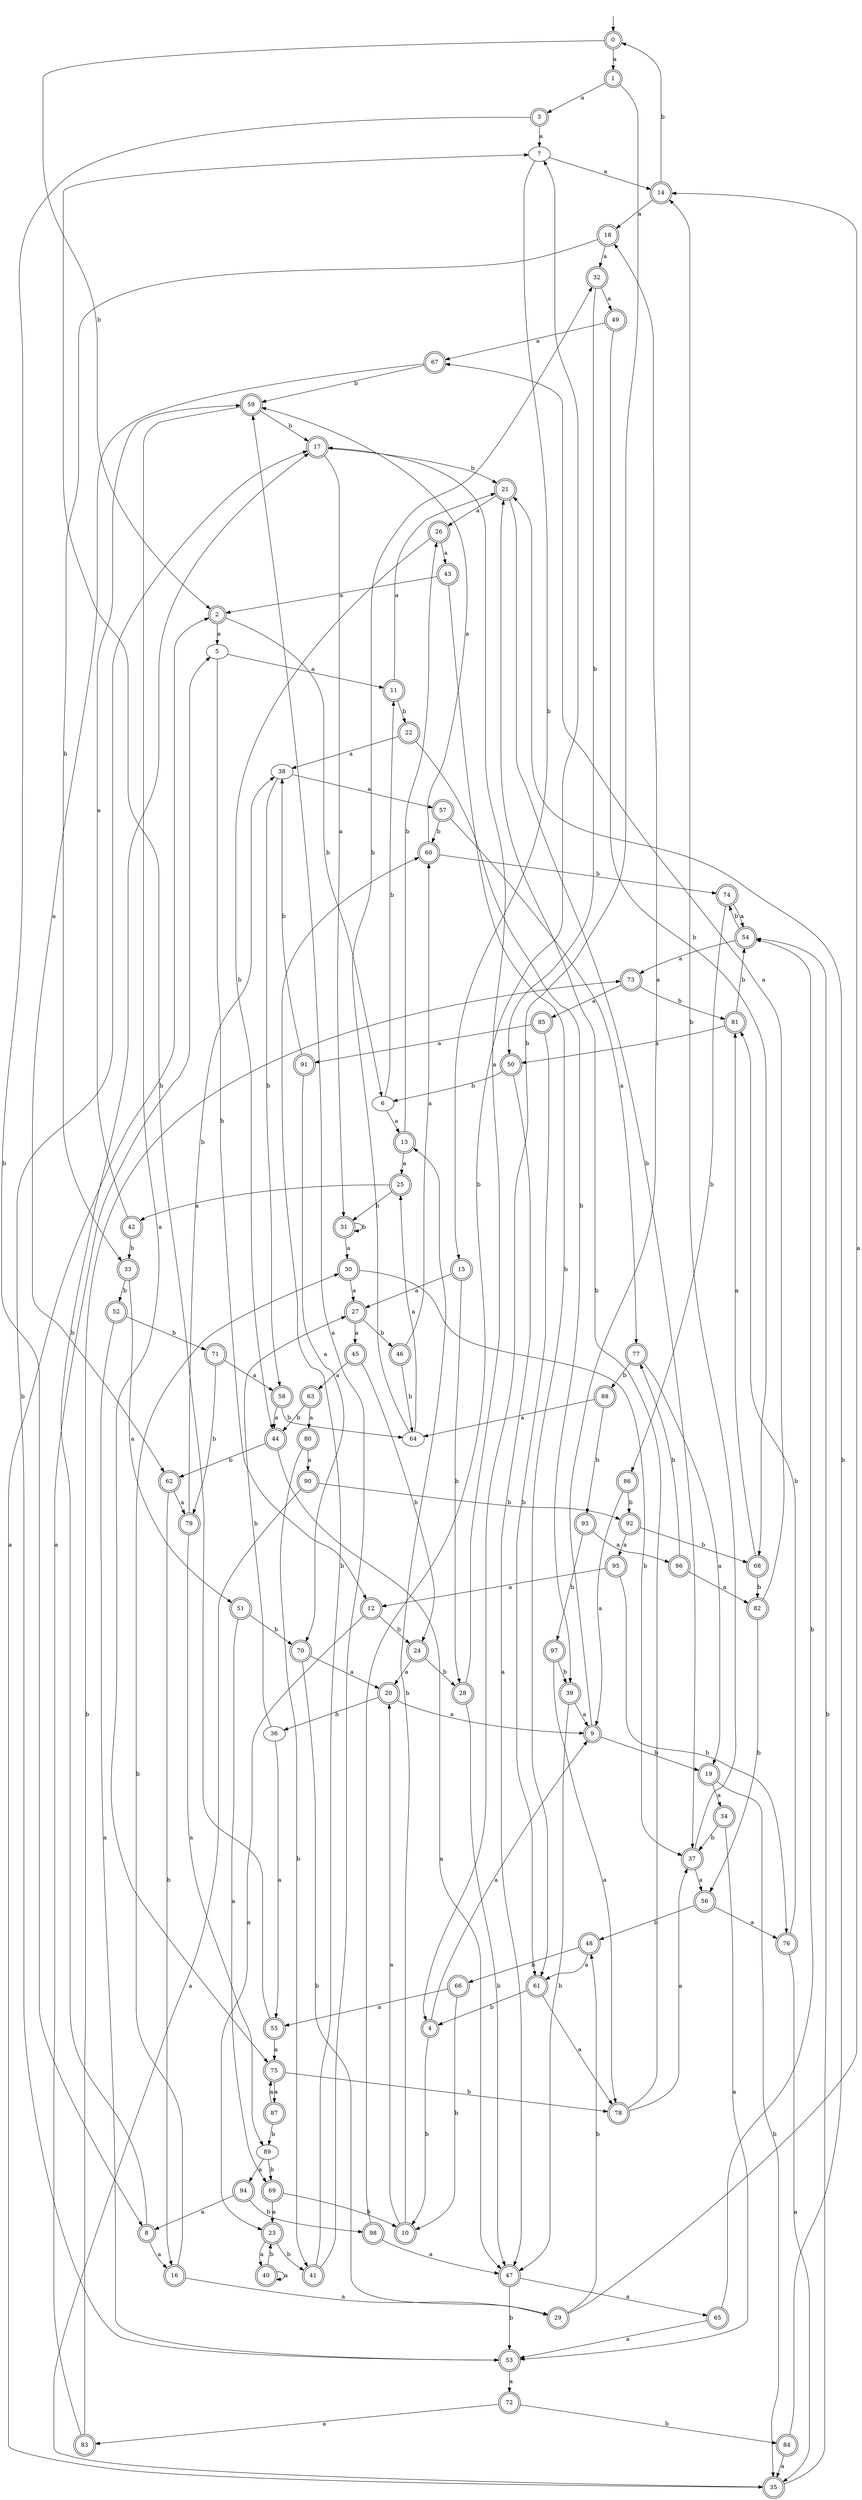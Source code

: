 digraph RandomDFA {
  __start0 [label="", shape=none];
  __start0 -> 0 [label=""];
  0 [shape=circle] [shape=doublecircle]
  0 -> 1 [label="a"]
  0 -> 2 [label="b"]
  1 [shape=doublecircle]
  1 -> 3 [label="a"]
  1 -> 4 [label="b"]
  2 [shape=doublecircle]
  2 -> 5 [label="a"]
  2 -> 6 [label="b"]
  3 [shape=doublecircle]
  3 -> 7 [label="a"]
  3 -> 8 [label="b"]
  4 [shape=doublecircle]
  4 -> 9 [label="a"]
  4 -> 10 [label="b"]
  5
  5 -> 11 [label="a"]
  5 -> 12 [label="b"]
  6
  6 -> 13 [label="a"]
  6 -> 11 [label="b"]
  7
  7 -> 14 [label="a"]
  7 -> 15 [label="b"]
  8 [shape=doublecircle]
  8 -> 16 [label="a"]
  8 -> 17 [label="b"]
  9 [shape=doublecircle]
  9 -> 18 [label="a"]
  9 -> 19 [label="b"]
  10 [shape=doublecircle]
  10 -> 20 [label="a"]
  10 -> 13 [label="b"]
  11 [shape=doublecircle]
  11 -> 21 [label="a"]
  11 -> 22 [label="b"]
  12 [shape=doublecircle]
  12 -> 23 [label="a"]
  12 -> 24 [label="b"]
  13 [shape=doublecircle]
  13 -> 25 [label="a"]
  13 -> 26 [label="b"]
  14 [shape=doublecircle]
  14 -> 18 [label="a"]
  14 -> 0 [label="b"]
  15 [shape=doublecircle]
  15 -> 27 [label="a"]
  15 -> 28 [label="b"]
  16 [shape=doublecircle]
  16 -> 29 [label="a"]
  16 -> 30 [label="b"]
  17 [shape=doublecircle]
  17 -> 31 [label="a"]
  17 -> 21 [label="b"]
  18 [shape=doublecircle]
  18 -> 32 [label="a"]
  18 -> 33 [label="b"]
  19 [shape=doublecircle]
  19 -> 34 [label="a"]
  19 -> 35 [label="b"]
  20 [shape=doublecircle]
  20 -> 9 [label="a"]
  20 -> 36 [label="b"]
  21 [shape=doublecircle]
  21 -> 26 [label="a"]
  21 -> 37 [label="b"]
  22 [shape=doublecircle]
  22 -> 38 [label="a"]
  22 -> 39 [label="b"]
  23 [shape=doublecircle]
  23 -> 40 [label="a"]
  23 -> 41 [label="b"]
  24 [shape=doublecircle]
  24 -> 20 [label="a"]
  24 -> 28 [label="b"]
  25 [shape=doublecircle]
  25 -> 42 [label="a"]
  25 -> 31 [label="b"]
  26 [shape=doublecircle]
  26 -> 43 [label="a"]
  26 -> 44 [label="b"]
  27 [shape=doublecircle]
  27 -> 45 [label="a"]
  27 -> 46 [label="b"]
  28 [shape=doublecircle]
  28 -> 17 [label="a"]
  28 -> 47 [label="b"]
  29 [shape=doublecircle]
  29 -> 14 [label="a"]
  29 -> 48 [label="b"]
  30 [shape=doublecircle]
  30 -> 27 [label="a"]
  30 -> 37 [label="b"]
  31 [shape=doublecircle]
  31 -> 30 [label="a"]
  31 -> 31 [label="b"]
  32 [shape=doublecircle]
  32 -> 49 [label="a"]
  32 -> 50 [label="b"]
  33 [shape=doublecircle]
  33 -> 51 [label="a"]
  33 -> 52 [label="b"]
  34 [shape=doublecircle]
  34 -> 53 [label="a"]
  34 -> 37 [label="b"]
  35 [shape=doublecircle]
  35 -> 2 [label="a"]
  35 -> 54 [label="b"]
  36
  36 -> 55 [label="a"]
  36 -> 27 [label="b"]
  37 [shape=doublecircle]
  37 -> 56 [label="a"]
  37 -> 14 [label="b"]
  38
  38 -> 57 [label="a"]
  38 -> 58 [label="b"]
  39 [shape=doublecircle]
  39 -> 9 [label="a"]
  39 -> 47 [label="b"]
  40 [shape=doublecircle]
  40 -> 40 [label="a"]
  40 -> 23 [label="b"]
  41 [shape=doublecircle]
  41 -> 59 [label="a"]
  41 -> 60 [label="b"]
  42 [shape=doublecircle]
  42 -> 59 [label="a"]
  42 -> 33 [label="b"]
  43 [shape=doublecircle]
  43 -> 2 [label="a"]
  43 -> 61 [label="b"]
  44 [shape=doublecircle]
  44 -> 47 [label="a"]
  44 -> 62 [label="b"]
  45 [shape=doublecircle]
  45 -> 63 [label="a"]
  45 -> 24 [label="b"]
  46 [shape=doublecircle]
  46 -> 60 [label="a"]
  46 -> 64 [label="b"]
  47 [shape=doublecircle]
  47 -> 65 [label="a"]
  47 -> 53 [label="b"]
  48 [shape=doublecircle]
  48 -> 61 [label="a"]
  48 -> 66 [label="b"]
  49 [shape=doublecircle]
  49 -> 67 [label="a"]
  49 -> 68 [label="b"]
  50 [shape=doublecircle]
  50 -> 47 [label="a"]
  50 -> 6 [label="b"]
  51 [shape=doublecircle]
  51 -> 69 [label="a"]
  51 -> 70 [label="b"]
  52 [shape=doublecircle]
  52 -> 53 [label="a"]
  52 -> 71 [label="b"]
  53 [shape=doublecircle]
  53 -> 72 [label="a"]
  53 -> 17 [label="b"]
  54 [shape=doublecircle]
  54 -> 73 [label="a"]
  54 -> 74 [label="b"]
  55 [shape=doublecircle]
  55 -> 75 [label="a"]
  55 -> 7 [label="b"]
  56 [shape=doublecircle]
  56 -> 76 [label="a"]
  56 -> 48 [label="b"]
  57 [shape=doublecircle]
  57 -> 77 [label="a"]
  57 -> 60 [label="b"]
  58 [shape=doublecircle]
  58 -> 44 [label="a"]
  58 -> 64 [label="b"]
  59 [shape=doublecircle]
  59 -> 75 [label="a"]
  59 -> 17 [label="b"]
  60 [shape=doublecircle]
  60 -> 59 [label="a"]
  60 -> 74 [label="b"]
  61 [shape=doublecircle]
  61 -> 78 [label="a"]
  61 -> 4 [label="b"]
  62 [shape=doublecircle]
  62 -> 79 [label="a"]
  62 -> 16 [label="b"]
  63 [shape=doublecircle]
  63 -> 80 [label="a"]
  63 -> 44 [label="b"]
  64
  64 -> 25 [label="a"]
  64 -> 32 [label="b"]
  65 [shape=doublecircle]
  65 -> 53 [label="a"]
  65 -> 54 [label="b"]
  66 [shape=doublecircle]
  66 -> 55 [label="a"]
  66 -> 10 [label="b"]
  67 [shape=doublecircle]
  67 -> 62 [label="a"]
  67 -> 59 [label="b"]
  68 [shape=doublecircle]
  68 -> 81 [label="a"]
  68 -> 82 [label="b"]
  69 [shape=doublecircle]
  69 -> 23 [label="a"]
  69 -> 10 [label="b"]
  70 [shape=doublecircle]
  70 -> 20 [label="a"]
  70 -> 29 [label="b"]
  71 [shape=doublecircle]
  71 -> 58 [label="a"]
  71 -> 79 [label="b"]
  72 [shape=doublecircle]
  72 -> 83 [label="a"]
  72 -> 84 [label="b"]
  73 [shape=doublecircle]
  73 -> 85 [label="a"]
  73 -> 81 [label="b"]
  74 [shape=doublecircle]
  74 -> 54 [label="a"]
  74 -> 86 [label="b"]
  75 [shape=doublecircle]
  75 -> 87 [label="a"]
  75 -> 78 [label="b"]
  76 [shape=doublecircle]
  76 -> 35 [label="a"]
  76 -> 81 [label="b"]
  77 [shape=doublecircle]
  77 -> 19 [label="a"]
  77 -> 88 [label="b"]
  78 [shape=doublecircle]
  78 -> 37 [label="a"]
  78 -> 21 [label="b"]
  79 [shape=doublecircle]
  79 -> 89 [label="a"]
  79 -> 38 [label="b"]
  80 [shape=doublecircle]
  80 -> 90 [label="a"]
  80 -> 41 [label="b"]
  81 [shape=doublecircle]
  81 -> 50 [label="a"]
  81 -> 54 [label="b"]
  82 [shape=doublecircle]
  82 -> 67 [label="a"]
  82 -> 56 [label="b"]
  83 [shape=doublecircle]
  83 -> 5 [label="a"]
  83 -> 73 [label="b"]
  84 [shape=doublecircle]
  84 -> 35 [label="a"]
  84 -> 21 [label="b"]
  85 [shape=doublecircle]
  85 -> 91 [label="a"]
  85 -> 61 [label="b"]
  86 [shape=doublecircle]
  86 -> 9 [label="a"]
  86 -> 92 [label="b"]
  87 [shape=doublecircle]
  87 -> 75 [label="a"]
  87 -> 89 [label="b"]
  88 [shape=doublecircle]
  88 -> 64 [label="a"]
  88 -> 93 [label="b"]
  89
  89 -> 94 [label="a"]
  89 -> 69 [label="b"]
  90 [shape=doublecircle]
  90 -> 35 [label="a"]
  90 -> 92 [label="b"]
  91 [shape=doublecircle]
  91 -> 70 [label="a"]
  91 -> 38 [label="b"]
  92 [shape=doublecircle]
  92 -> 95 [label="a"]
  92 -> 68 [label="b"]
  93 [shape=doublecircle]
  93 -> 96 [label="a"]
  93 -> 97 [label="b"]
  94 [shape=doublecircle]
  94 -> 8 [label="a"]
  94 -> 98 [label="b"]
  95 [shape=doublecircle]
  95 -> 12 [label="a"]
  95 -> 76 [label="b"]
  96 [shape=doublecircle]
  96 -> 82 [label="a"]
  96 -> 77 [label="b"]
  97 [shape=doublecircle]
  97 -> 78 [label="a"]
  97 -> 39 [label="b"]
  98 [shape=doublecircle]
  98 -> 47 [label="a"]
  98 -> 7 [label="b"]
}
